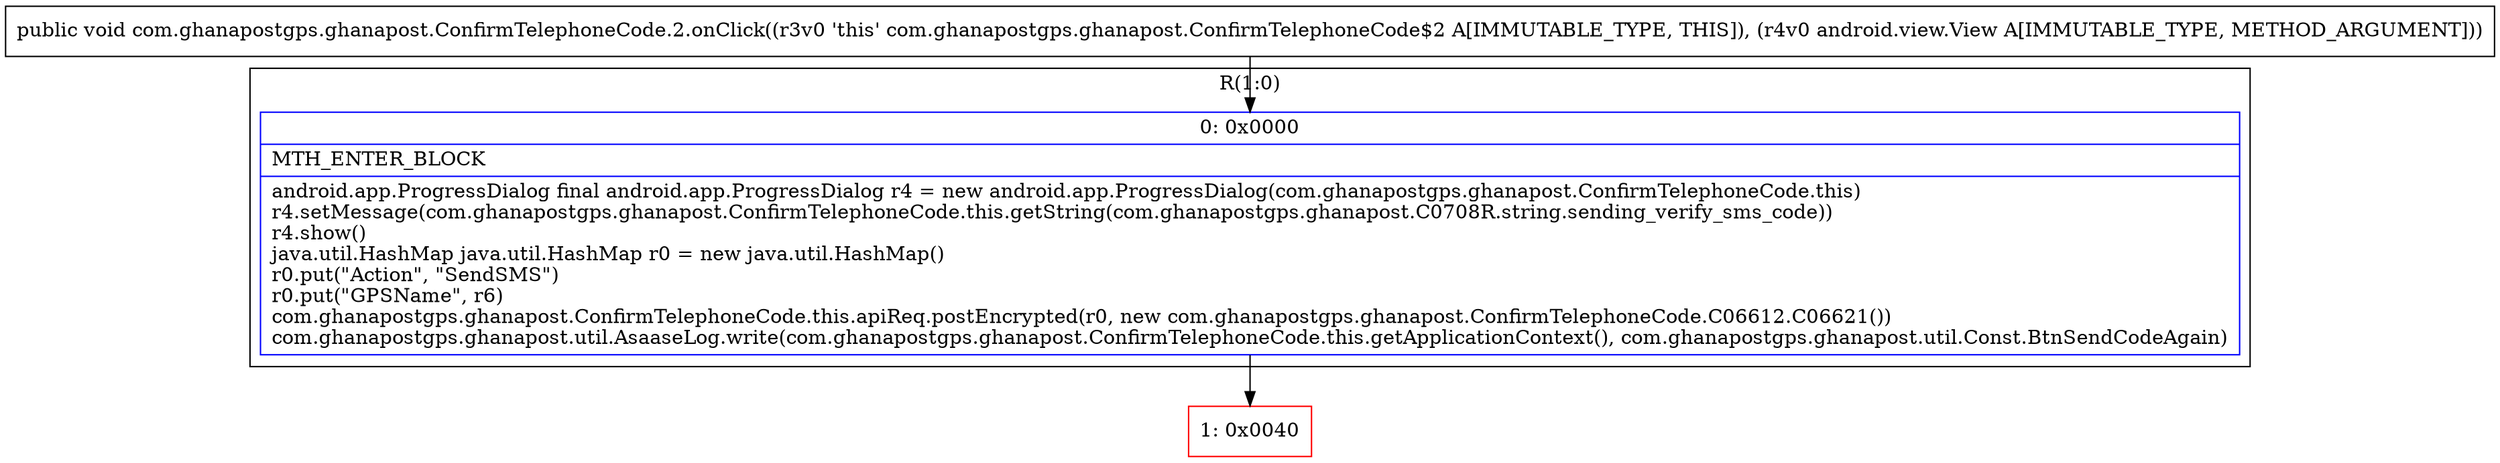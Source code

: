 digraph "CFG forcom.ghanapostgps.ghanapost.ConfirmTelephoneCode.2.onClick(Landroid\/view\/View;)V" {
subgraph cluster_Region_423506200 {
label = "R(1:0)";
node [shape=record,color=blue];
Node_0 [shape=record,label="{0\:\ 0x0000|MTH_ENTER_BLOCK\l|android.app.ProgressDialog final android.app.ProgressDialog r4 = new android.app.ProgressDialog(com.ghanapostgps.ghanapost.ConfirmTelephoneCode.this)\lr4.setMessage(com.ghanapostgps.ghanapost.ConfirmTelephoneCode.this.getString(com.ghanapostgps.ghanapost.C0708R.string.sending_verify_sms_code))\lr4.show()\ljava.util.HashMap java.util.HashMap r0 = new java.util.HashMap()\lr0.put(\"Action\", \"SendSMS\")\lr0.put(\"GPSName\", r6)\lcom.ghanapostgps.ghanapost.ConfirmTelephoneCode.this.apiReq.postEncrypted(r0, new com.ghanapostgps.ghanapost.ConfirmTelephoneCode.C06612.C06621())\lcom.ghanapostgps.ghanapost.util.AsaaseLog.write(com.ghanapostgps.ghanapost.ConfirmTelephoneCode.this.getApplicationContext(), com.ghanapostgps.ghanapost.util.Const.BtnSendCodeAgain)\l}"];
}
Node_1 [shape=record,color=red,label="{1\:\ 0x0040}"];
MethodNode[shape=record,label="{public void com.ghanapostgps.ghanapost.ConfirmTelephoneCode.2.onClick((r3v0 'this' com.ghanapostgps.ghanapost.ConfirmTelephoneCode$2 A[IMMUTABLE_TYPE, THIS]), (r4v0 android.view.View A[IMMUTABLE_TYPE, METHOD_ARGUMENT])) }"];
MethodNode -> Node_0;
Node_0 -> Node_1;
}

